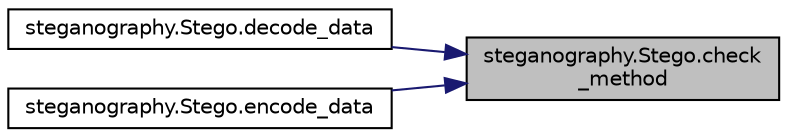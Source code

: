 digraph "steganography.Stego.check_method"
{
 // INTERACTIVE_SVG=YES
 // LATEX_PDF_SIZE
  edge [fontname="Helvetica",fontsize="10",labelfontname="Helvetica",labelfontsize="10"];
  node [fontname="Helvetica",fontsize="10",shape=record];
  rankdir="RL";
  Node1 [label="steganography.Stego.check\l_method",height=0.2,width=0.4,color="black", fillcolor="grey75", style="filled", fontcolor="black",tooltip=" "];
  Node1 -> Node2 [dir="back",color="midnightblue",fontsize="10",style="solid",fontname="Helvetica"];
  Node2 [label="steganography.Stego.decode_data",height=0.2,width=0.4,color="black", fillcolor="white", style="filled",URL="$classsteganography_1_1_stego.html#a058cea9613ef281608b1e8c21e9e5425",tooltip=" "];
  Node1 -> Node3 [dir="back",color="midnightblue",fontsize="10",style="solid",fontname="Helvetica"];
  Node3 [label="steganography.Stego.encode_data",height=0.2,width=0.4,color="black", fillcolor="white", style="filled",URL="$classsteganography_1_1_stego.html#a184a2201a5c68aa043cd0ecb34b8634f",tooltip=" "];
}
